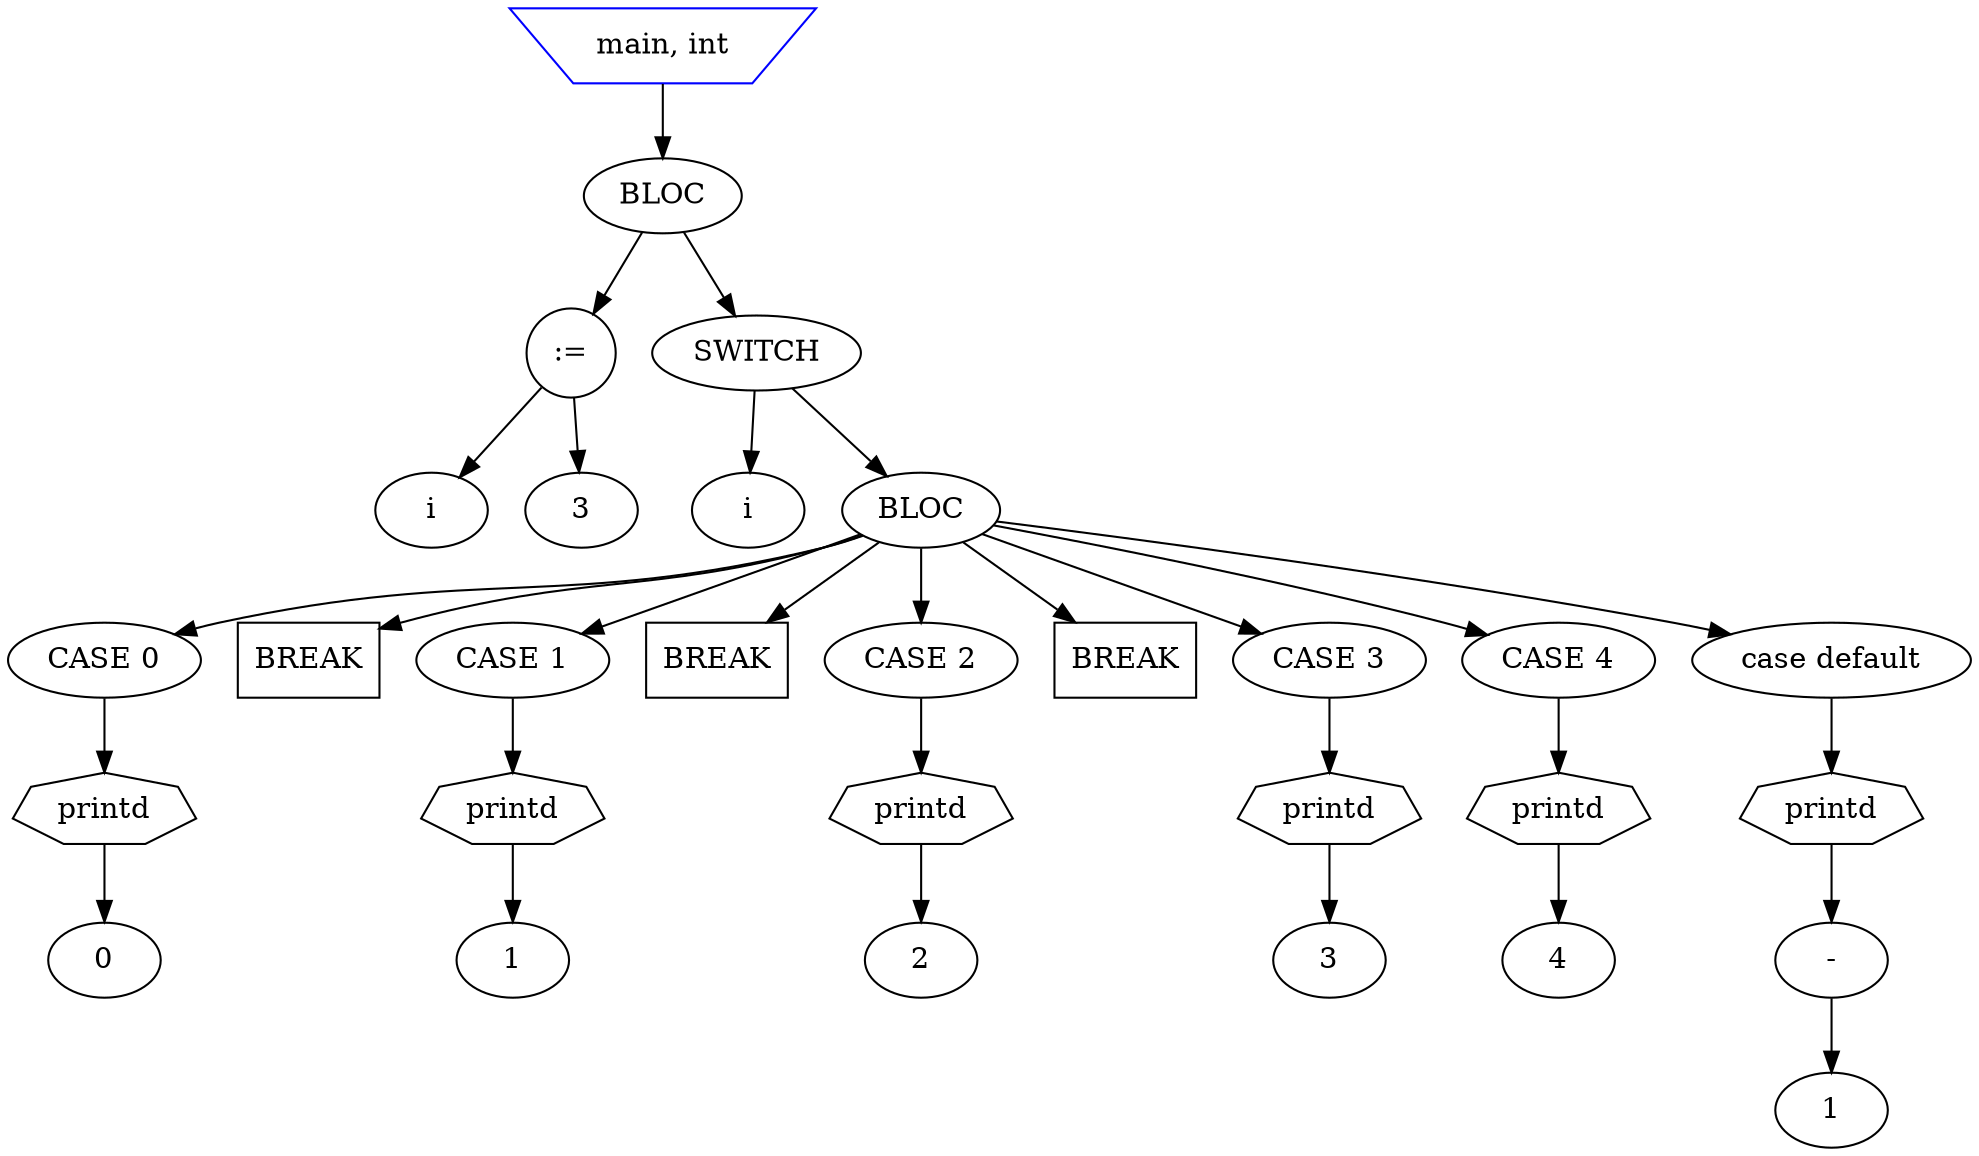 digraph G {
node0 [label="main, int" shape=invtrapezium color=blue];
node1 [label="BLOC" shape=ellipse color=black];
node2 [label=":=" shape=circle color=black];
node3 [label="i" shape=ellipse color=black];
node2 -> node3;
node4 [label="3" shape=ellipse color=black];
node2 -> node4;
node1 -> node2;
node5 [label="SWITCH" shape=ellipse color=black];
node6 [label="i" shape=ellipse color=black];
node5 -> node6;
node7 [label="BLOC" shape=ellipse color=black];
node8 [label="CASE 0" shape=ellipse color=black];
node9 [label="printd" shape=septagon color=black];
node10 [label="0" shape=ellipse color=black];
node9 -> node10;
node8 -> node9;
node7 -> node8;
node11 [label="BREAK" shape=rectangle color=black];
node7 -> node11;
node12 [label="CASE 1" shape=ellipse color=black];
node13 [label="printd" shape=septagon color=black];
node14 [label="1" shape=ellipse color=black];
node13 -> node14;
node12 -> node13;
node7 -> node12;
node15 [label="BREAK" shape=rectangle color=black];
node7 -> node15;
node16 [label="CASE 2" shape=ellipse color=black];
node17 [label="printd" shape=septagon color=black];
node18 [label="2" shape=ellipse color=black];
node17 -> node18;
node16 -> node17;
node7 -> node16;
node19 [label="BREAK" shape=rectangle color=black];
node7 -> node19;
node20 [label="CASE 3" shape=ellipse color=black];
node21 [label="printd" shape=septagon color=black];
node22 [label="3" shape=ellipse color=black];
node21 -> node22;
node20 -> node21;
node7 -> node20;
node23 [label="CASE 4" shape=ellipse color=black];
node24 [label="printd" shape=septagon color=black];
node25 [label="4" shape=ellipse color=black];
node24 -> node25;
node23 -> node24;
node7 -> node23;
node26 [label="case default" shape=ellipse color=black];
node27 [label="printd" shape=septagon color=black];
node28 [label="-" shape=ellipse color=black];
node29 [label="1" shape=ellipse color=black];
node28 -> node29;
node27 -> node28;
node26 -> node27;
node7 -> node26;
node5 -> node7;
node1 -> node5;
node0 -> node1;
}
